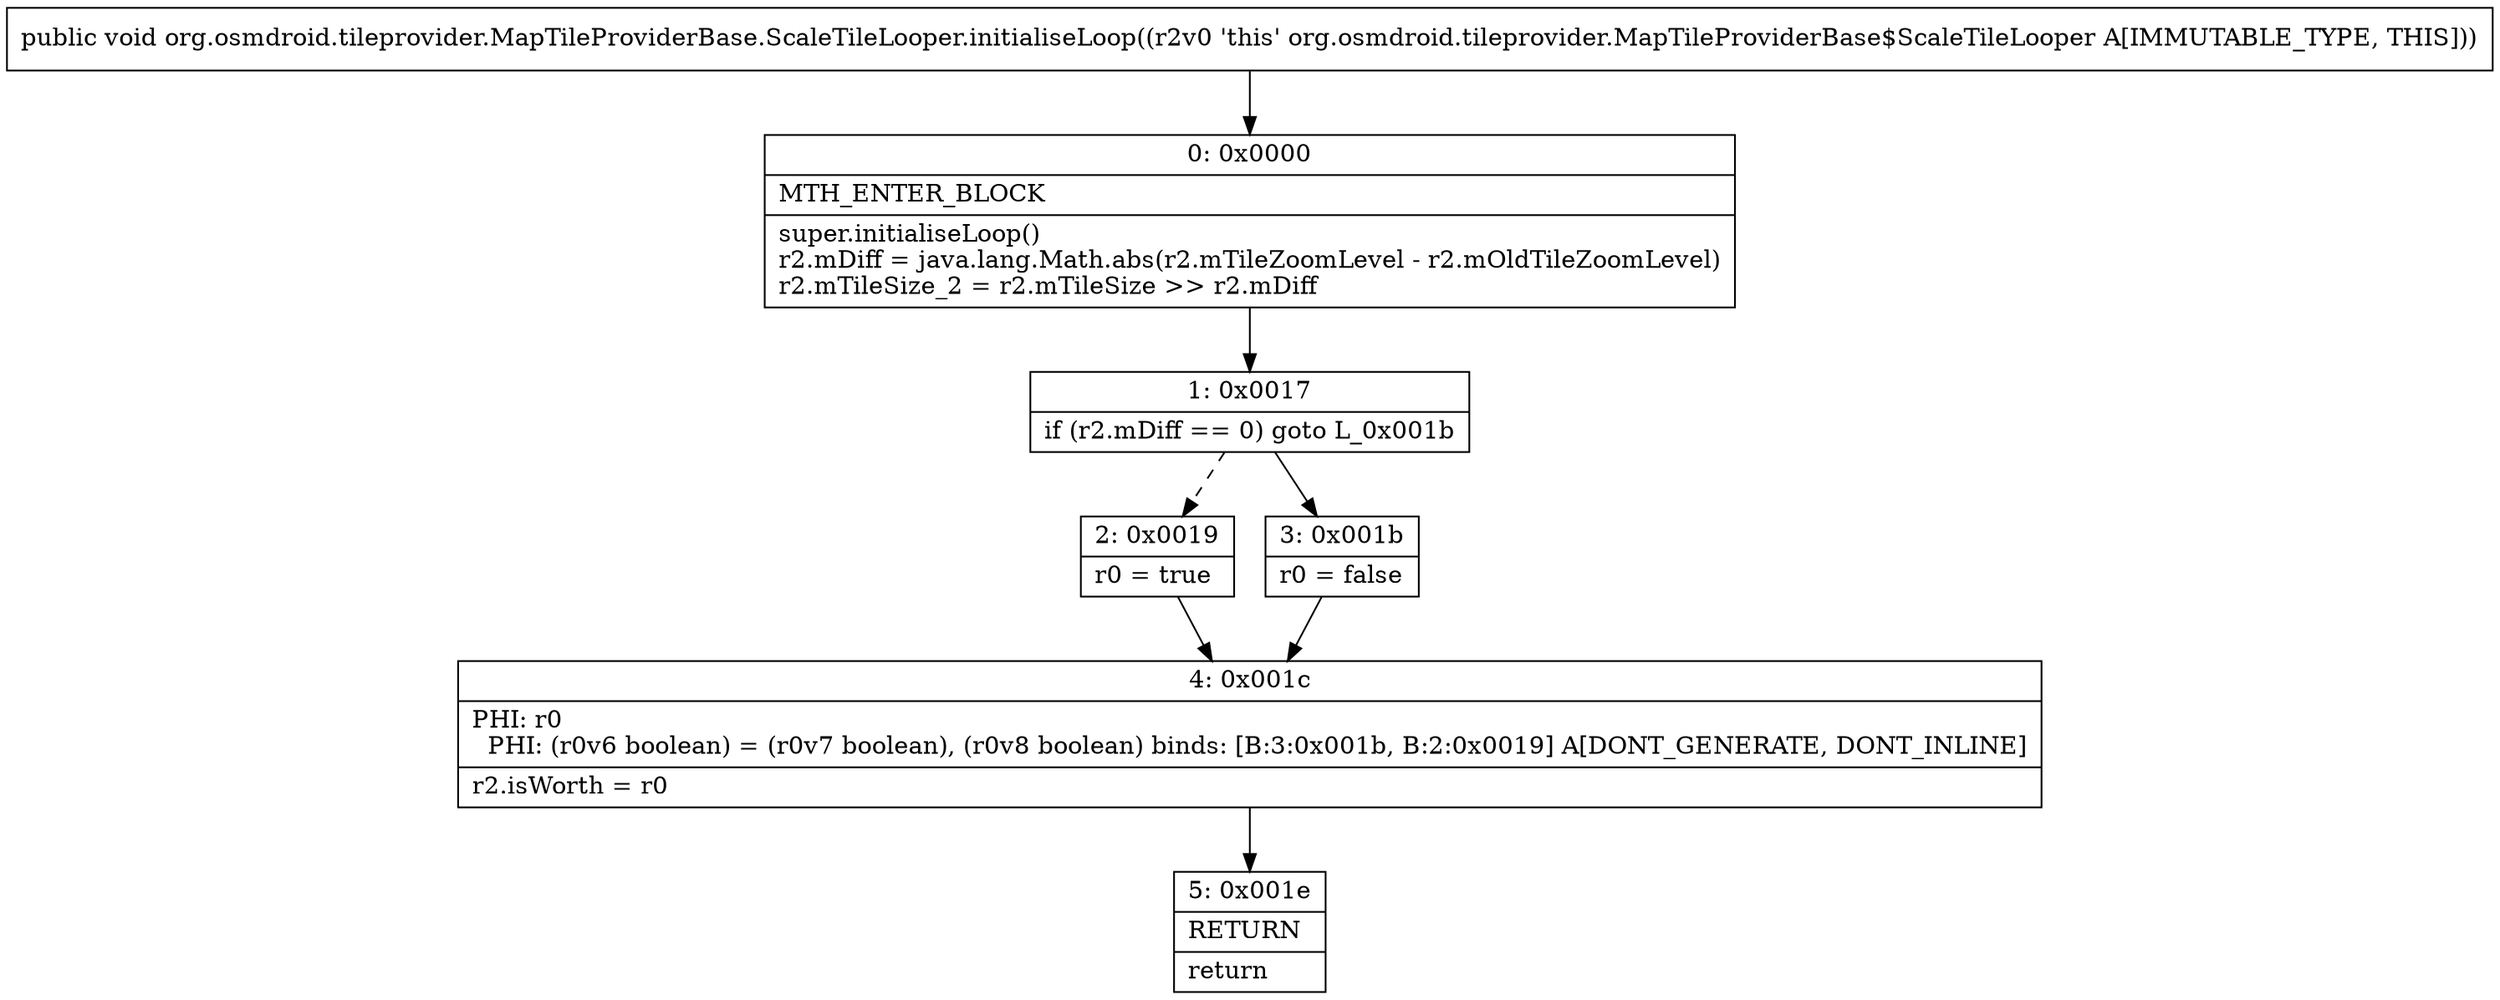 digraph "CFG fororg.osmdroid.tileprovider.MapTileProviderBase.ScaleTileLooper.initialiseLoop()V" {
Node_0 [shape=record,label="{0\:\ 0x0000|MTH_ENTER_BLOCK\l|super.initialiseLoop()\lr2.mDiff = java.lang.Math.abs(r2.mTileZoomLevel \- r2.mOldTileZoomLevel)\lr2.mTileSize_2 = r2.mTileSize \>\> r2.mDiff\l}"];
Node_1 [shape=record,label="{1\:\ 0x0017|if (r2.mDiff == 0) goto L_0x001b\l}"];
Node_2 [shape=record,label="{2\:\ 0x0019|r0 = true\l}"];
Node_3 [shape=record,label="{3\:\ 0x001b|r0 = false\l}"];
Node_4 [shape=record,label="{4\:\ 0x001c|PHI: r0 \l  PHI: (r0v6 boolean) = (r0v7 boolean), (r0v8 boolean) binds: [B:3:0x001b, B:2:0x0019] A[DONT_GENERATE, DONT_INLINE]\l|r2.isWorth = r0\l}"];
Node_5 [shape=record,label="{5\:\ 0x001e|RETURN\l|return\l}"];
MethodNode[shape=record,label="{public void org.osmdroid.tileprovider.MapTileProviderBase.ScaleTileLooper.initialiseLoop((r2v0 'this' org.osmdroid.tileprovider.MapTileProviderBase$ScaleTileLooper A[IMMUTABLE_TYPE, THIS])) }"];
MethodNode -> Node_0;
Node_0 -> Node_1;
Node_1 -> Node_2[style=dashed];
Node_1 -> Node_3;
Node_2 -> Node_4;
Node_3 -> Node_4;
Node_4 -> Node_5;
}

